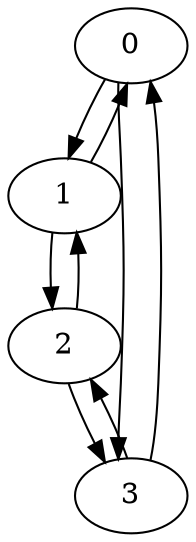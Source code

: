 
digraph abstract { 
   0 ->  1 
   0 ->  3 
   1 ->  0 
   1 ->  2 
   2 ->  1 
   2 ->  3 
   3 ->  0 
   3 ->  2 
 } 
